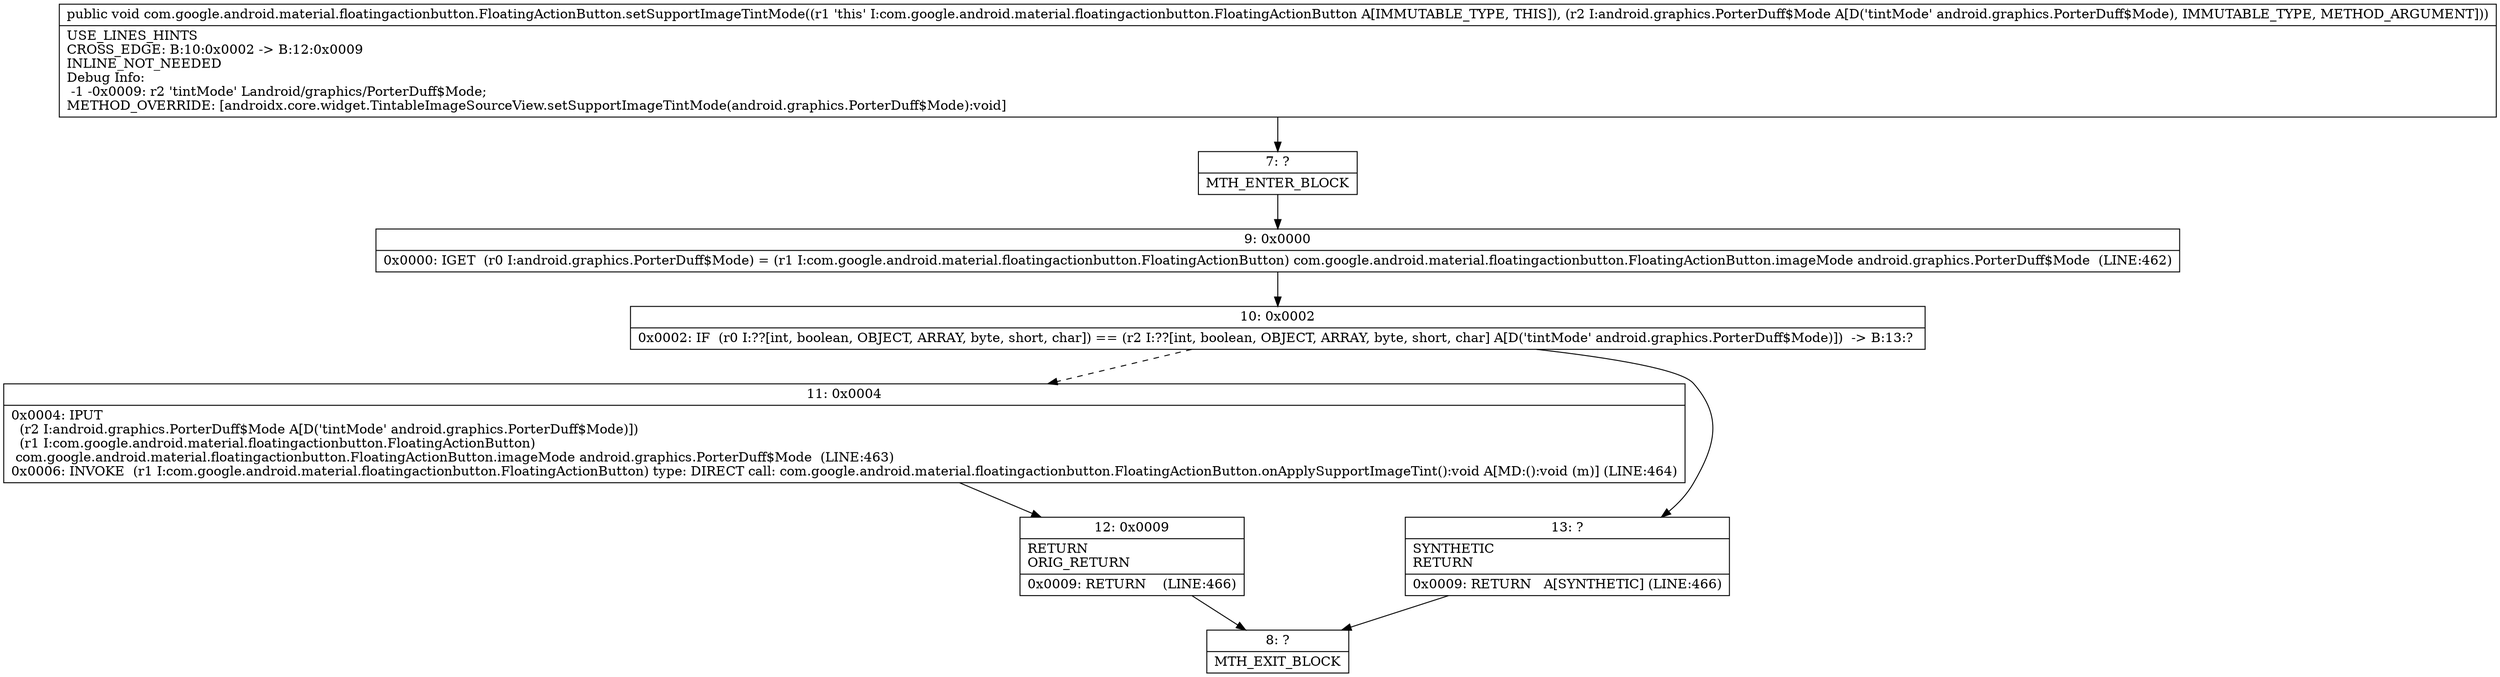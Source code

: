 digraph "CFG forcom.google.android.material.floatingactionbutton.FloatingActionButton.setSupportImageTintMode(Landroid\/graphics\/PorterDuff$Mode;)V" {
Node_7 [shape=record,label="{7\:\ ?|MTH_ENTER_BLOCK\l}"];
Node_9 [shape=record,label="{9\:\ 0x0000|0x0000: IGET  (r0 I:android.graphics.PorterDuff$Mode) = (r1 I:com.google.android.material.floatingactionbutton.FloatingActionButton) com.google.android.material.floatingactionbutton.FloatingActionButton.imageMode android.graphics.PorterDuff$Mode  (LINE:462)\l}"];
Node_10 [shape=record,label="{10\:\ 0x0002|0x0002: IF  (r0 I:??[int, boolean, OBJECT, ARRAY, byte, short, char]) == (r2 I:??[int, boolean, OBJECT, ARRAY, byte, short, char] A[D('tintMode' android.graphics.PorterDuff$Mode)])  \-\> B:13:? \l}"];
Node_11 [shape=record,label="{11\:\ 0x0004|0x0004: IPUT  \l  (r2 I:android.graphics.PorterDuff$Mode A[D('tintMode' android.graphics.PorterDuff$Mode)])\l  (r1 I:com.google.android.material.floatingactionbutton.FloatingActionButton)\l com.google.android.material.floatingactionbutton.FloatingActionButton.imageMode android.graphics.PorterDuff$Mode  (LINE:463)\l0x0006: INVOKE  (r1 I:com.google.android.material.floatingactionbutton.FloatingActionButton) type: DIRECT call: com.google.android.material.floatingactionbutton.FloatingActionButton.onApplySupportImageTint():void A[MD:():void (m)] (LINE:464)\l}"];
Node_12 [shape=record,label="{12\:\ 0x0009|RETURN\lORIG_RETURN\l|0x0009: RETURN    (LINE:466)\l}"];
Node_8 [shape=record,label="{8\:\ ?|MTH_EXIT_BLOCK\l}"];
Node_13 [shape=record,label="{13\:\ ?|SYNTHETIC\lRETURN\l|0x0009: RETURN   A[SYNTHETIC] (LINE:466)\l}"];
MethodNode[shape=record,label="{public void com.google.android.material.floatingactionbutton.FloatingActionButton.setSupportImageTintMode((r1 'this' I:com.google.android.material.floatingactionbutton.FloatingActionButton A[IMMUTABLE_TYPE, THIS]), (r2 I:android.graphics.PorterDuff$Mode A[D('tintMode' android.graphics.PorterDuff$Mode), IMMUTABLE_TYPE, METHOD_ARGUMENT]))  | USE_LINES_HINTS\lCROSS_EDGE: B:10:0x0002 \-\> B:12:0x0009\lINLINE_NOT_NEEDED\lDebug Info:\l  \-1 \-0x0009: r2 'tintMode' Landroid\/graphics\/PorterDuff$Mode;\lMETHOD_OVERRIDE: [androidx.core.widget.TintableImageSourceView.setSupportImageTintMode(android.graphics.PorterDuff$Mode):void]\l}"];
MethodNode -> Node_7;Node_7 -> Node_9;
Node_9 -> Node_10;
Node_10 -> Node_11[style=dashed];
Node_10 -> Node_13;
Node_11 -> Node_12;
Node_12 -> Node_8;
Node_13 -> Node_8;
}

